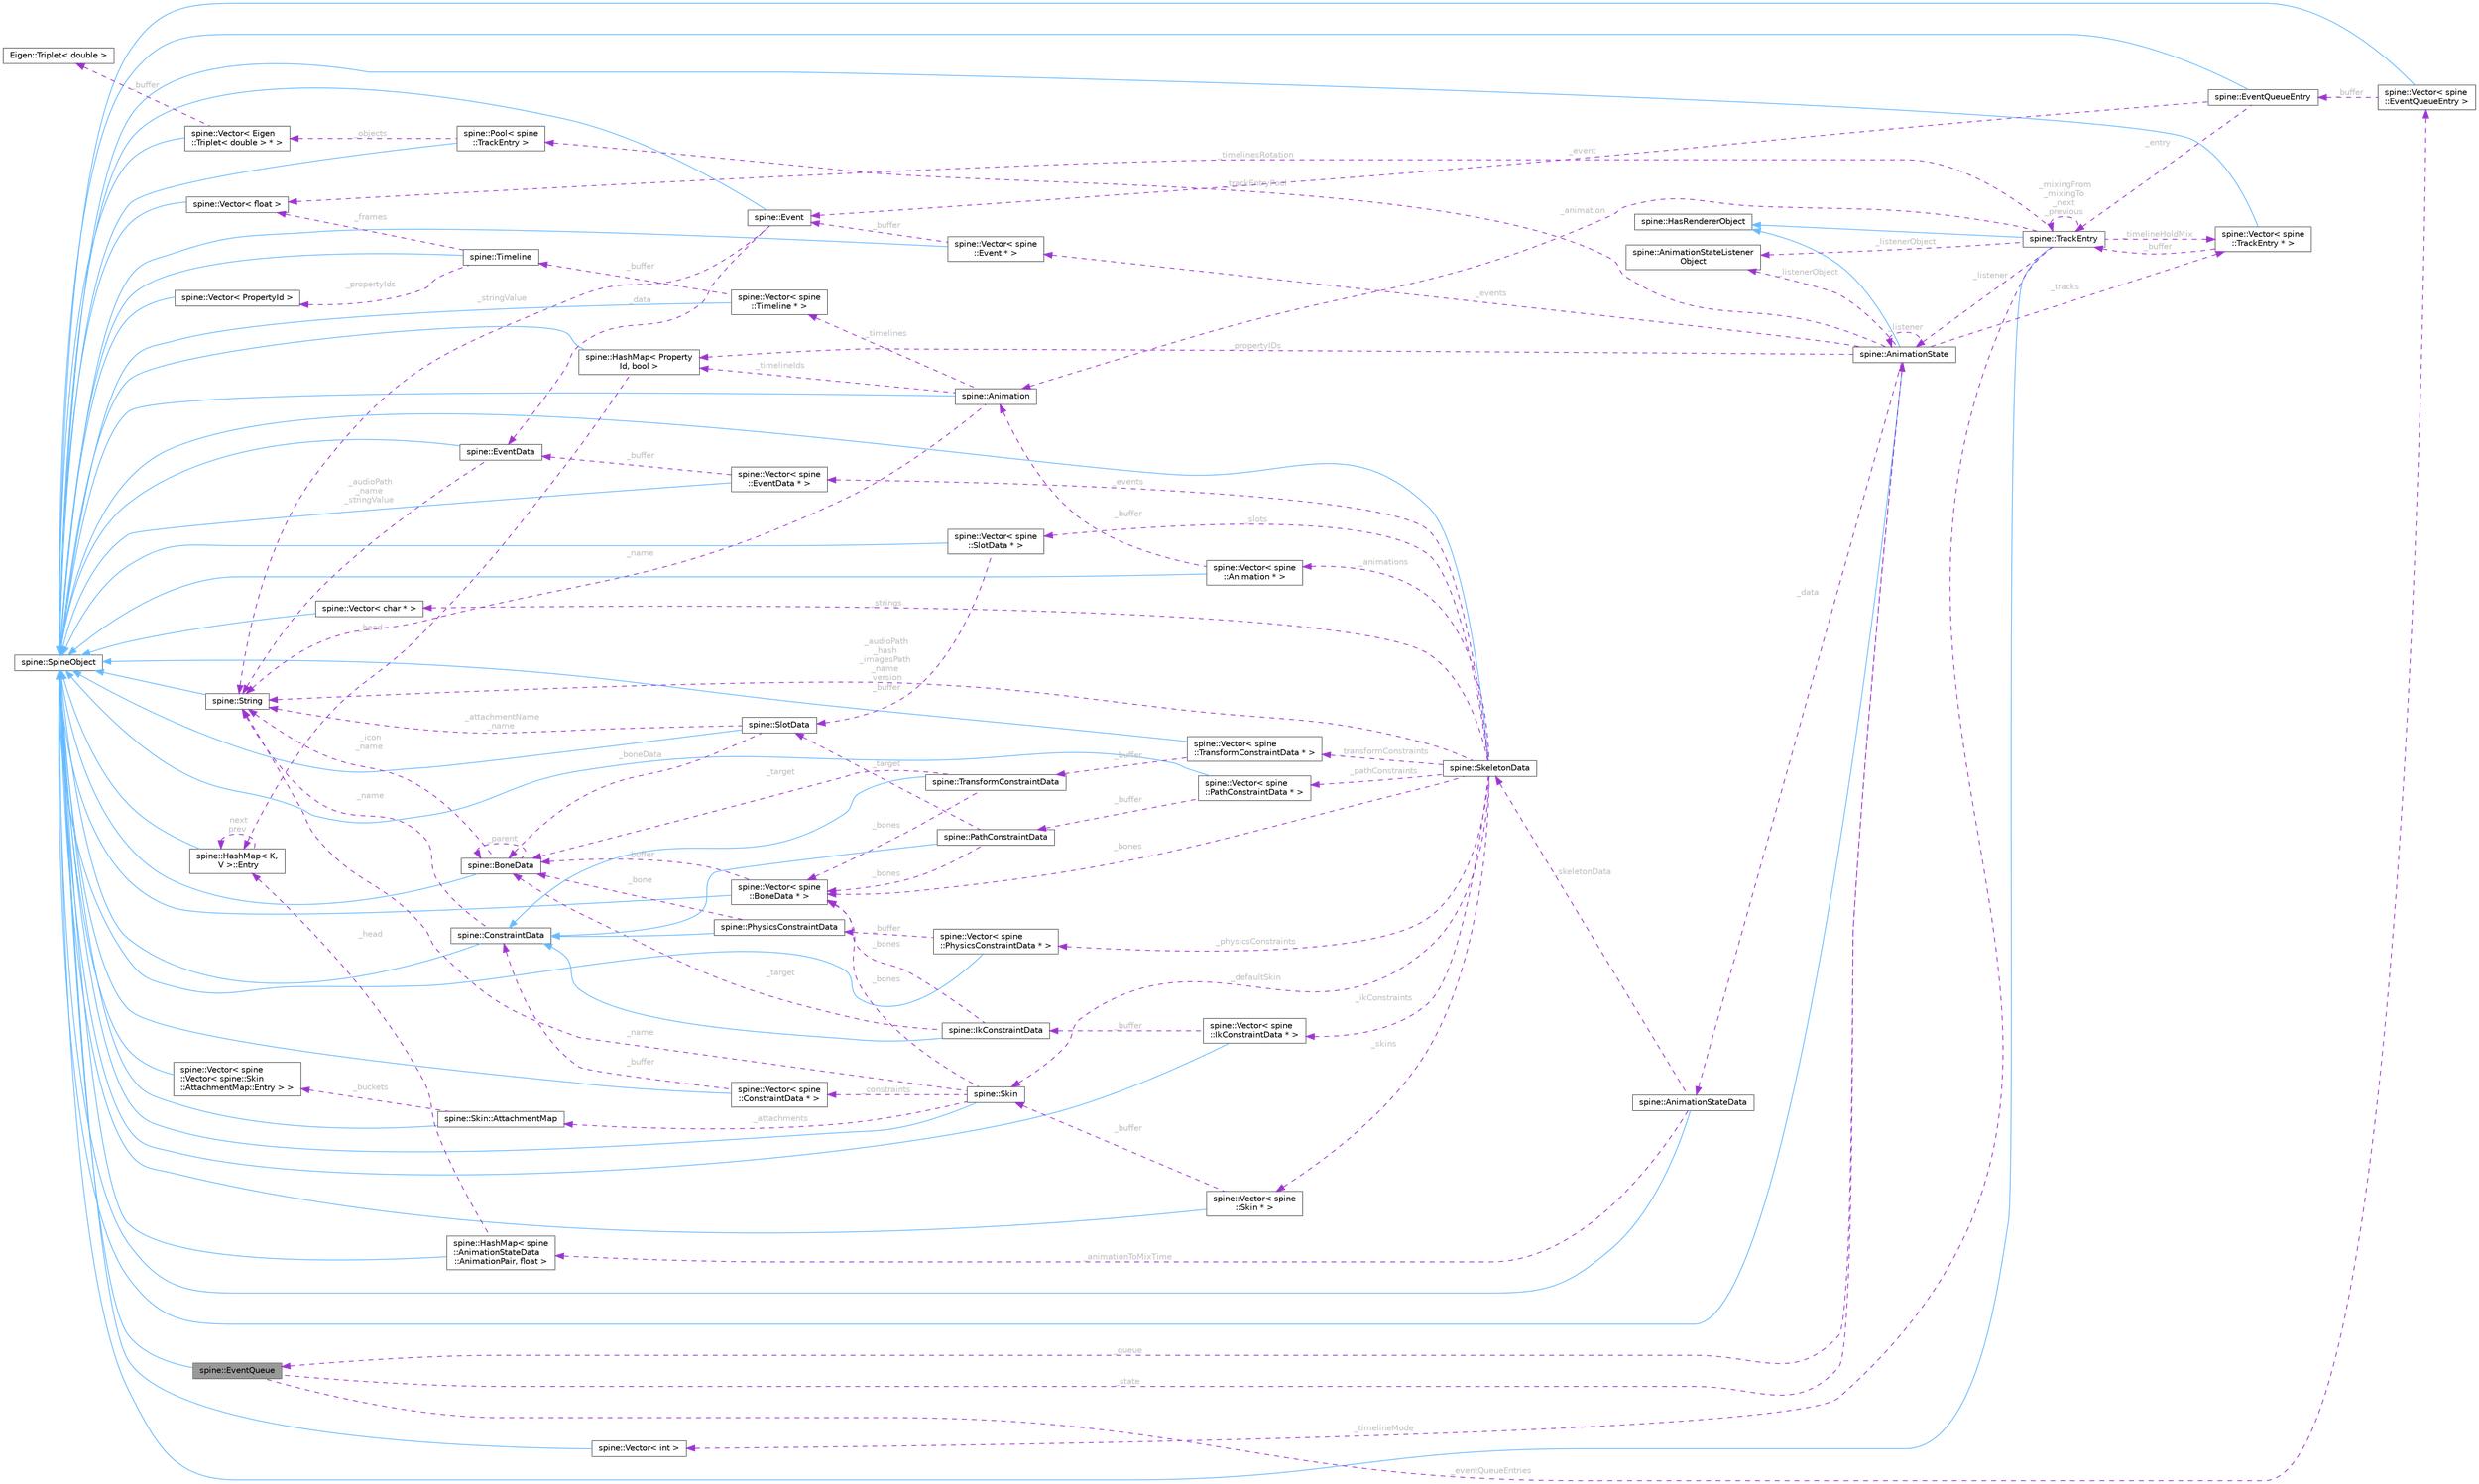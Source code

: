digraph "spine::EventQueue"
{
 // LATEX_PDF_SIZE
  bgcolor="transparent";
  edge [fontname=Helvetica,fontsize=10,labelfontname=Helvetica,labelfontsize=10];
  node [fontname=Helvetica,fontsize=10,shape=box,height=0.2,width=0.4];
  rankdir="LR";
  Node1 [id="Node000001",label="spine::EventQueue",height=0.2,width=0.4,color="gray40", fillcolor="grey60", style="filled", fontcolor="black",tooltip=" "];
  Node2 -> Node1 [id="edge1_Node000001_Node000002",dir="back",color="steelblue1",style="solid",tooltip=" "];
  Node2 [id="Node000002",label="spine::SpineObject",height=0.2,width=0.4,color="gray40", fillcolor="white", style="filled",URL="$classspine_1_1_spine_object.html",tooltip=" "];
  Node3 -> Node1 [id="edge2_Node000001_Node000003",dir="back",color="darkorchid3",style="dashed",tooltip=" ",label=" _eventQueueEntries",fontcolor="grey" ];
  Node3 [id="Node000003",label="spine::Vector\< spine\l::EventQueueEntry \>",height=0.2,width=0.4,color="gray40", fillcolor="white", style="filled",URL="$classspine_1_1_vector.html",tooltip=" "];
  Node2 -> Node3 [id="edge3_Node000003_Node000002",dir="back",color="steelblue1",style="solid",tooltip=" "];
  Node4 -> Node3 [id="edge4_Node000003_Node000004",dir="back",color="darkorchid3",style="dashed",tooltip=" ",label=" _buffer",fontcolor="grey" ];
  Node4 [id="Node000004",label="spine::EventQueueEntry",height=0.2,width=0.4,color="gray40", fillcolor="white", style="filled",URL="$classspine_1_1_event_queue_entry.html",tooltip=" "];
  Node2 -> Node4 [id="edge5_Node000004_Node000002",dir="back",color="steelblue1",style="solid",tooltip=" "];
  Node5 -> Node4 [id="edge6_Node000004_Node000005",dir="back",color="darkorchid3",style="dashed",tooltip=" ",label=" _entry",fontcolor="grey" ];
  Node5 [id="Node000005",label="spine::TrackEntry",height=0.2,width=0.4,color="gray40", fillcolor="white", style="filled",URL="$classspine_1_1_track_entry.html",tooltip="State for the playback of an animation"];
  Node2 -> Node5 [id="edge7_Node000005_Node000002",dir="back",color="steelblue1",style="solid",tooltip=" "];
  Node6 -> Node5 [id="edge8_Node000005_Node000006",dir="back",color="steelblue1",style="solid",tooltip=" "];
  Node6 [id="Node000006",label="spine::HasRendererObject",height=0.2,width=0.4,color="gray40", fillcolor="white", style="filled",URL="$classspine_1_1_has_renderer_object.html",tooltip=" "];
  Node7 -> Node5 [id="edge9_Node000005_Node000007",dir="back",color="darkorchid3",style="dashed",tooltip=" ",label=" _animation",fontcolor="grey" ];
  Node7 [id="Node000007",label="spine::Animation",height=0.2,width=0.4,color="gray40", fillcolor="white", style="filled",URL="$classspine_1_1_animation.html",tooltip=" "];
  Node2 -> Node7 [id="edge10_Node000007_Node000002",dir="back",color="steelblue1",style="solid",tooltip=" "];
  Node8 -> Node7 [id="edge11_Node000007_Node000008",dir="back",color="darkorchid3",style="dashed",tooltip=" ",label=" _timelines",fontcolor="grey" ];
  Node8 [id="Node000008",label="spine::Vector\< spine\l::Timeline * \>",height=0.2,width=0.4,color="gray40", fillcolor="white", style="filled",URL="$classspine_1_1_vector.html",tooltip=" "];
  Node2 -> Node8 [id="edge12_Node000008_Node000002",dir="back",color="steelblue1",style="solid",tooltip=" "];
  Node9 -> Node8 [id="edge13_Node000008_Node000009",dir="back",color="darkorchid3",style="dashed",tooltip=" ",label=" _buffer",fontcolor="grey" ];
  Node9 [id="Node000009",label="spine::Timeline",height=0.2,width=0.4,color="gray40", fillcolor="white", style="filled",URL="$classspine_1_1_timeline.html",tooltip=" "];
  Node2 -> Node9 [id="edge14_Node000009_Node000002",dir="back",color="steelblue1",style="solid",tooltip=" "];
  Node10 -> Node9 [id="edge15_Node000009_Node000010",dir="back",color="darkorchid3",style="dashed",tooltip=" ",label=" _propertyIds",fontcolor="grey" ];
  Node10 [id="Node000010",label="spine::Vector\< PropertyId \>",height=0.2,width=0.4,color="gray40", fillcolor="white", style="filled",URL="$classspine_1_1_vector.html",tooltip=" "];
  Node2 -> Node10 [id="edge16_Node000010_Node000002",dir="back",color="steelblue1",style="solid",tooltip=" "];
  Node11 -> Node9 [id="edge17_Node000009_Node000011",dir="back",color="darkorchid3",style="dashed",tooltip=" ",label=" _frames",fontcolor="grey" ];
  Node11 [id="Node000011",label="spine::Vector\< float \>",height=0.2,width=0.4,color="gray40", fillcolor="white", style="filled",URL="$classspine_1_1_vector.html",tooltip=" "];
  Node2 -> Node11 [id="edge18_Node000011_Node000002",dir="back",color="steelblue1",style="solid",tooltip=" "];
  Node12 -> Node7 [id="edge19_Node000007_Node000012",dir="back",color="darkorchid3",style="dashed",tooltip=" ",label=" _timelineIds",fontcolor="grey" ];
  Node12 [id="Node000012",label="spine::HashMap\< Property\lId, bool \>",height=0.2,width=0.4,color="gray40", fillcolor="white", style="filled",URL="$classspine_1_1_hash_map.html",tooltip=" "];
  Node2 -> Node12 [id="edge20_Node000012_Node000002",dir="back",color="steelblue1",style="solid",tooltip=" "];
  Node13 -> Node12 [id="edge21_Node000012_Node000013",dir="back",color="darkorchid3",style="dashed",tooltip=" ",label=" _head",fontcolor="grey" ];
  Node13 [id="Node000013",label="spine::HashMap\< K,\l V \>::Entry",height=0.2,width=0.4,color="gray40", fillcolor="white", style="filled",URL="$classspine_1_1_hash_map_1_1_entry.html",tooltip=" "];
  Node2 -> Node13 [id="edge22_Node000013_Node000002",dir="back",color="steelblue1",style="solid",tooltip=" "];
  Node13 -> Node13 [id="edge23_Node000013_Node000013",dir="back",color="darkorchid3",style="dashed",tooltip=" ",label=" next\nprev",fontcolor="grey" ];
  Node14 -> Node7 [id="edge24_Node000007_Node000014",dir="back",color="darkorchid3",style="dashed",tooltip=" ",label=" _name",fontcolor="grey" ];
  Node14 [id="Node000014",label="spine::String",height=0.2,width=0.4,color="gray40", fillcolor="white", style="filled",URL="$classspine_1_1_string.html",tooltip=" "];
  Node2 -> Node14 [id="edge25_Node000014_Node000002",dir="back",color="steelblue1",style="solid",tooltip=" "];
  Node5 -> Node5 [id="edge26_Node000005_Node000005",dir="back",color="darkorchid3",style="dashed",tooltip=" ",label=" _mixingFrom\n_mixingTo\n_next\n_previous",fontcolor="grey" ];
  Node15 -> Node5 [id="edge27_Node000005_Node000015",dir="back",color="darkorchid3",style="dashed",tooltip=" ",label=" _timelineMode",fontcolor="grey" ];
  Node15 [id="Node000015",label="spine::Vector\< int \>",height=0.2,width=0.4,color="gray40", fillcolor="white", style="filled",URL="$classspine_1_1_vector.html",tooltip=" "];
  Node2 -> Node15 [id="edge28_Node000015_Node000002",dir="back",color="steelblue1",style="solid",tooltip=" "];
  Node16 -> Node5 [id="edge29_Node000005_Node000016",dir="back",color="darkorchid3",style="dashed",tooltip=" ",label=" _timelineHoldMix",fontcolor="grey" ];
  Node16 [id="Node000016",label="spine::Vector\< spine\l::TrackEntry * \>",height=0.2,width=0.4,color="gray40", fillcolor="white", style="filled",URL="$classspine_1_1_vector.html",tooltip=" "];
  Node2 -> Node16 [id="edge30_Node000016_Node000002",dir="back",color="steelblue1",style="solid",tooltip=" "];
  Node5 -> Node16 [id="edge31_Node000016_Node000005",dir="back",color="darkorchid3",style="dashed",tooltip=" ",label=" _buffer",fontcolor="grey" ];
  Node11 -> Node5 [id="edge32_Node000005_Node000011",dir="back",color="darkorchid3",style="dashed",tooltip=" ",label=" _timelinesRotation",fontcolor="grey" ];
  Node17 -> Node5 [id="edge33_Node000005_Node000017",dir="back",color="darkorchid3",style="dashed",tooltip=" ",label=" _listener",fontcolor="grey" ];
  Node17 [id="Node000017",label="spine::AnimationState",height=0.2,width=0.4,color="gray40", fillcolor="white", style="filled",URL="$classspine_1_1_animation_state.html",tooltip=" "];
  Node2 -> Node17 [id="edge34_Node000017_Node000002",dir="back",color="steelblue1",style="solid",tooltip=" "];
  Node6 -> Node17 [id="edge35_Node000017_Node000006",dir="back",color="steelblue1",style="solid",tooltip=" "];
  Node18 -> Node17 [id="edge36_Node000017_Node000018",dir="back",color="darkorchid3",style="dashed",tooltip=" ",label=" _data",fontcolor="grey" ];
  Node18 [id="Node000018",label="spine::AnimationStateData",height=0.2,width=0.4,color="gray40", fillcolor="white", style="filled",URL="$classspine_1_1_animation_state_data.html",tooltip="Stores mix (crossfade) durations to be applied when AnimationState animations are changed."];
  Node2 -> Node18 [id="edge37_Node000018_Node000002",dir="back",color="steelblue1",style="solid",tooltip=" "];
  Node19 -> Node18 [id="edge38_Node000018_Node000019",dir="back",color="darkorchid3",style="dashed",tooltip=" ",label=" _skeletonData",fontcolor="grey" ];
  Node19 [id="Node000019",label="spine::SkeletonData",height=0.2,width=0.4,color="gray40", fillcolor="white", style="filled",URL="$classspine_1_1_skeleton_data.html",tooltip="Stores the setup pose and all of the stateless data for a skeleton."];
  Node2 -> Node19 [id="edge39_Node000019_Node000002",dir="back",color="steelblue1",style="solid",tooltip=" "];
  Node14 -> Node19 [id="edge40_Node000019_Node000014",dir="back",color="darkorchid3",style="dashed",tooltip=" ",label=" _audioPath\n_hash\n_imagesPath\n_name\n_version",fontcolor="grey" ];
  Node20 -> Node19 [id="edge41_Node000019_Node000020",dir="back",color="darkorchid3",style="dashed",tooltip=" ",label=" _bones",fontcolor="grey" ];
  Node20 [id="Node000020",label="spine::Vector\< spine\l::BoneData * \>",height=0.2,width=0.4,color="gray40", fillcolor="white", style="filled",URL="$classspine_1_1_vector.html",tooltip=" "];
  Node2 -> Node20 [id="edge42_Node000020_Node000002",dir="back",color="steelblue1",style="solid",tooltip=" "];
  Node21 -> Node20 [id="edge43_Node000020_Node000021",dir="back",color="darkorchid3",style="dashed",tooltip=" ",label=" _buffer",fontcolor="grey" ];
  Node21 [id="Node000021",label="spine::BoneData",height=0.2,width=0.4,color="gray40", fillcolor="white", style="filled",URL="$classspine_1_1_bone_data.html",tooltip=" "];
  Node2 -> Node21 [id="edge44_Node000021_Node000002",dir="back",color="steelblue1",style="solid",tooltip=" "];
  Node14 -> Node21 [id="edge45_Node000021_Node000014",dir="back",color="darkorchid3",style="dashed",tooltip=" ",label=" _icon\n_name",fontcolor="grey" ];
  Node21 -> Node21 [id="edge46_Node000021_Node000021",dir="back",color="darkorchid3",style="dashed",tooltip=" ",label=" _parent",fontcolor="grey" ];
  Node22 -> Node19 [id="edge47_Node000019_Node000022",dir="back",color="darkorchid3",style="dashed",tooltip=" ",label=" _slots",fontcolor="grey" ];
  Node22 [id="Node000022",label="spine::Vector\< spine\l::SlotData * \>",height=0.2,width=0.4,color="gray40", fillcolor="white", style="filled",URL="$classspine_1_1_vector.html",tooltip=" "];
  Node2 -> Node22 [id="edge48_Node000022_Node000002",dir="back",color="steelblue1",style="solid",tooltip=" "];
  Node23 -> Node22 [id="edge49_Node000022_Node000023",dir="back",color="darkorchid3",style="dashed",tooltip=" ",label=" _buffer",fontcolor="grey" ];
  Node23 [id="Node000023",label="spine::SlotData",height=0.2,width=0.4,color="gray40", fillcolor="white", style="filled",URL="$classspine_1_1_slot_data.html",tooltip=" "];
  Node2 -> Node23 [id="edge50_Node000023_Node000002",dir="back",color="steelblue1",style="solid",tooltip=" "];
  Node14 -> Node23 [id="edge51_Node000023_Node000014",dir="back",color="darkorchid3",style="dashed",tooltip=" ",label=" _attachmentName\n_name",fontcolor="grey" ];
  Node21 -> Node23 [id="edge52_Node000023_Node000021",dir="back",color="darkorchid3",style="dashed",tooltip=" ",label=" _boneData",fontcolor="grey" ];
  Node24 -> Node19 [id="edge53_Node000019_Node000024",dir="back",color="darkorchid3",style="dashed",tooltip=" ",label=" _skins",fontcolor="grey" ];
  Node24 [id="Node000024",label="spine::Vector\< spine\l::Skin * \>",height=0.2,width=0.4,color="gray40", fillcolor="white", style="filled",URL="$classspine_1_1_vector.html",tooltip=" "];
  Node2 -> Node24 [id="edge54_Node000024_Node000002",dir="back",color="steelblue1",style="solid",tooltip=" "];
  Node25 -> Node24 [id="edge55_Node000024_Node000025",dir="back",color="darkorchid3",style="dashed",tooltip=" ",label=" _buffer",fontcolor="grey" ];
  Node25 [id="Node000025",label="spine::Skin",height=0.2,width=0.4,color="gray40", fillcolor="white", style="filled",URL="$classspine_1_1_skin.html",tooltip=" "];
  Node2 -> Node25 [id="edge56_Node000025_Node000002",dir="back",color="steelblue1",style="solid",tooltip=" "];
  Node14 -> Node25 [id="edge57_Node000025_Node000014",dir="back",color="darkorchid3",style="dashed",tooltip=" ",label=" _name",fontcolor="grey" ];
  Node26 -> Node25 [id="edge58_Node000025_Node000026",dir="back",color="darkorchid3",style="dashed",tooltip=" ",label=" _attachments",fontcolor="grey" ];
  Node26 [id="Node000026",label="spine::Skin::AttachmentMap",height=0.2,width=0.4,color="gray40", fillcolor="white", style="filled",URL="$classspine_1_1_skin_1_1_attachment_map.html",tooltip=" "];
  Node2 -> Node26 [id="edge59_Node000026_Node000002",dir="back",color="steelblue1",style="solid",tooltip=" "];
  Node27 -> Node26 [id="edge60_Node000026_Node000027",dir="back",color="darkorchid3",style="dashed",tooltip=" ",label=" _buckets",fontcolor="grey" ];
  Node27 [id="Node000027",label="spine::Vector\< spine\l::Vector\< spine::Skin\l::AttachmentMap::Entry \> \>",height=0.2,width=0.4,color="gray40", fillcolor="white", style="filled",URL="$classspine_1_1_vector.html",tooltip=" "];
  Node2 -> Node27 [id="edge61_Node000027_Node000002",dir="back",color="steelblue1",style="solid",tooltip=" "];
  Node20 -> Node25 [id="edge62_Node000025_Node000020",dir="back",color="darkorchid3",style="dashed",tooltip=" ",label=" _bones",fontcolor="grey" ];
  Node28 -> Node25 [id="edge63_Node000025_Node000028",dir="back",color="darkorchid3",style="dashed",tooltip=" ",label=" _constraints",fontcolor="grey" ];
  Node28 [id="Node000028",label="spine::Vector\< spine\l::ConstraintData * \>",height=0.2,width=0.4,color="gray40", fillcolor="white", style="filled",URL="$classspine_1_1_vector.html",tooltip=" "];
  Node2 -> Node28 [id="edge64_Node000028_Node000002",dir="back",color="steelblue1",style="solid",tooltip=" "];
  Node29 -> Node28 [id="edge65_Node000028_Node000029",dir="back",color="darkorchid3",style="dashed",tooltip=" ",label=" _buffer",fontcolor="grey" ];
  Node29 [id="Node000029",label="spine::ConstraintData",height=0.2,width=0.4,color="gray40", fillcolor="white", style="filled",URL="$classspine_1_1_constraint_data.html",tooltip="The interface for all constraints."];
  Node2 -> Node29 [id="edge66_Node000029_Node000002",dir="back",color="steelblue1",style="solid",tooltip=" "];
  Node14 -> Node29 [id="edge67_Node000029_Node000014",dir="back",color="darkorchid3",style="dashed",tooltip=" ",label=" _name",fontcolor="grey" ];
  Node25 -> Node19 [id="edge68_Node000019_Node000025",dir="back",color="darkorchid3",style="dashed",tooltip=" ",label=" _defaultSkin",fontcolor="grey" ];
  Node30 -> Node19 [id="edge69_Node000019_Node000030",dir="back",color="darkorchid3",style="dashed",tooltip=" ",label=" _events",fontcolor="grey" ];
  Node30 [id="Node000030",label="spine::Vector\< spine\l::EventData * \>",height=0.2,width=0.4,color="gray40", fillcolor="white", style="filled",URL="$classspine_1_1_vector.html",tooltip=" "];
  Node2 -> Node30 [id="edge70_Node000030_Node000002",dir="back",color="steelblue1",style="solid",tooltip=" "];
  Node31 -> Node30 [id="edge71_Node000030_Node000031",dir="back",color="darkorchid3",style="dashed",tooltip=" ",label=" _buffer",fontcolor="grey" ];
  Node31 [id="Node000031",label="spine::EventData",height=0.2,width=0.4,color="gray40", fillcolor="white", style="filled",URL="$classspine_1_1_event_data.html",tooltip="Stores the setup pose values for an Event."];
  Node2 -> Node31 [id="edge72_Node000031_Node000002",dir="back",color="steelblue1",style="solid",tooltip=" "];
  Node14 -> Node31 [id="edge73_Node000031_Node000014",dir="back",color="darkorchid3",style="dashed",tooltip=" ",label=" _audioPath\n_name\n_stringValue",fontcolor="grey" ];
  Node32 -> Node19 [id="edge74_Node000019_Node000032",dir="back",color="darkorchid3",style="dashed",tooltip=" ",label=" _animations",fontcolor="grey" ];
  Node32 [id="Node000032",label="spine::Vector\< spine\l::Animation * \>",height=0.2,width=0.4,color="gray40", fillcolor="white", style="filled",URL="$classspine_1_1_vector.html",tooltip=" "];
  Node2 -> Node32 [id="edge75_Node000032_Node000002",dir="back",color="steelblue1",style="solid",tooltip=" "];
  Node7 -> Node32 [id="edge76_Node000032_Node000007",dir="back",color="darkorchid3",style="dashed",tooltip=" ",label=" _buffer",fontcolor="grey" ];
  Node33 -> Node19 [id="edge77_Node000019_Node000033",dir="back",color="darkorchid3",style="dashed",tooltip=" ",label=" _ikConstraints",fontcolor="grey" ];
  Node33 [id="Node000033",label="spine::Vector\< spine\l::IkConstraintData * \>",height=0.2,width=0.4,color="gray40", fillcolor="white", style="filled",URL="$classspine_1_1_vector.html",tooltip=" "];
  Node2 -> Node33 [id="edge78_Node000033_Node000002",dir="back",color="steelblue1",style="solid",tooltip=" "];
  Node34 -> Node33 [id="edge79_Node000033_Node000034",dir="back",color="darkorchid3",style="dashed",tooltip=" ",label=" _buffer",fontcolor="grey" ];
  Node34 [id="Node000034",label="spine::IkConstraintData",height=0.2,width=0.4,color="gray40", fillcolor="white", style="filled",URL="$classspine_1_1_ik_constraint_data.html",tooltip=" "];
  Node29 -> Node34 [id="edge80_Node000034_Node000029",dir="back",color="steelblue1",style="solid",tooltip=" "];
  Node20 -> Node34 [id="edge81_Node000034_Node000020",dir="back",color="darkorchid3",style="dashed",tooltip=" ",label=" _bones",fontcolor="grey" ];
  Node21 -> Node34 [id="edge82_Node000034_Node000021",dir="back",color="darkorchid3",style="dashed",tooltip=" ",label=" _target",fontcolor="grey" ];
  Node35 -> Node19 [id="edge83_Node000019_Node000035",dir="back",color="darkorchid3",style="dashed",tooltip=" ",label=" _transformConstraints",fontcolor="grey" ];
  Node35 [id="Node000035",label="spine::Vector\< spine\l::TransformConstraintData * \>",height=0.2,width=0.4,color="gray40", fillcolor="white", style="filled",URL="$classspine_1_1_vector.html",tooltip=" "];
  Node2 -> Node35 [id="edge84_Node000035_Node000002",dir="back",color="steelblue1",style="solid",tooltip=" "];
  Node36 -> Node35 [id="edge85_Node000035_Node000036",dir="back",color="darkorchid3",style="dashed",tooltip=" ",label=" _buffer",fontcolor="grey" ];
  Node36 [id="Node000036",label="spine::TransformConstraintData",height=0.2,width=0.4,color="gray40", fillcolor="white", style="filled",URL="$classspine_1_1_transform_constraint_data.html",tooltip=" "];
  Node29 -> Node36 [id="edge86_Node000036_Node000029",dir="back",color="steelblue1",style="solid",tooltip=" "];
  Node20 -> Node36 [id="edge87_Node000036_Node000020",dir="back",color="darkorchid3",style="dashed",tooltip=" ",label=" _bones",fontcolor="grey" ];
  Node21 -> Node36 [id="edge88_Node000036_Node000021",dir="back",color="darkorchid3",style="dashed",tooltip=" ",label=" _target",fontcolor="grey" ];
  Node37 -> Node19 [id="edge89_Node000019_Node000037",dir="back",color="darkorchid3",style="dashed",tooltip=" ",label=" _pathConstraints",fontcolor="grey" ];
  Node37 [id="Node000037",label="spine::Vector\< spine\l::PathConstraintData * \>",height=0.2,width=0.4,color="gray40", fillcolor="white", style="filled",URL="$classspine_1_1_vector.html",tooltip=" "];
  Node2 -> Node37 [id="edge90_Node000037_Node000002",dir="back",color="steelblue1",style="solid",tooltip=" "];
  Node38 -> Node37 [id="edge91_Node000037_Node000038",dir="back",color="darkorchid3",style="dashed",tooltip=" ",label=" _buffer",fontcolor="grey" ];
  Node38 [id="Node000038",label="spine::PathConstraintData",height=0.2,width=0.4,color="gray40", fillcolor="white", style="filled",URL="$classspine_1_1_path_constraint_data.html",tooltip=" "];
  Node29 -> Node38 [id="edge92_Node000038_Node000029",dir="back",color="steelblue1",style="solid",tooltip=" "];
  Node20 -> Node38 [id="edge93_Node000038_Node000020",dir="back",color="darkorchid3",style="dashed",tooltip=" ",label=" _bones",fontcolor="grey" ];
  Node23 -> Node38 [id="edge94_Node000038_Node000023",dir="back",color="darkorchid3",style="dashed",tooltip=" ",label=" _target",fontcolor="grey" ];
  Node39 -> Node19 [id="edge95_Node000019_Node000039",dir="back",color="darkorchid3",style="dashed",tooltip=" ",label=" _physicsConstraints",fontcolor="grey" ];
  Node39 [id="Node000039",label="spine::Vector\< spine\l::PhysicsConstraintData * \>",height=0.2,width=0.4,color="gray40", fillcolor="white", style="filled",URL="$classspine_1_1_vector.html",tooltip=" "];
  Node2 -> Node39 [id="edge96_Node000039_Node000002",dir="back",color="steelblue1",style="solid",tooltip=" "];
  Node40 -> Node39 [id="edge97_Node000039_Node000040",dir="back",color="darkorchid3",style="dashed",tooltip=" ",label=" _buffer",fontcolor="grey" ];
  Node40 [id="Node000040",label="spine::PhysicsConstraintData",height=0.2,width=0.4,color="gray40", fillcolor="white", style="filled",URL="$classspine_1_1_physics_constraint_data.html",tooltip=" "];
  Node29 -> Node40 [id="edge98_Node000040_Node000029",dir="back",color="steelblue1",style="solid",tooltip=" "];
  Node21 -> Node40 [id="edge99_Node000040_Node000021",dir="back",color="darkorchid3",style="dashed",tooltip=" ",label=" _bone",fontcolor="grey" ];
  Node41 -> Node19 [id="edge100_Node000019_Node000041",dir="back",color="darkorchid3",style="dashed",tooltip=" ",label=" _strings",fontcolor="grey" ];
  Node41 [id="Node000041",label="spine::Vector\< char * \>",height=0.2,width=0.4,color="gray40", fillcolor="white", style="filled",URL="$classspine_1_1_vector.html",tooltip=" "];
  Node2 -> Node41 [id="edge101_Node000041_Node000002",dir="back",color="steelblue1",style="solid",tooltip=" "];
  Node42 -> Node18 [id="edge102_Node000018_Node000042",dir="back",color="darkorchid3",style="dashed",tooltip=" ",label=" _animationToMixTime",fontcolor="grey" ];
  Node42 [id="Node000042",label="spine::HashMap\< spine\l::AnimationStateData\l::AnimationPair, float \>",height=0.2,width=0.4,color="gray40", fillcolor="white", style="filled",URL="$classspine_1_1_hash_map.html",tooltip=" "];
  Node2 -> Node42 [id="edge103_Node000042_Node000002",dir="back",color="steelblue1",style="solid",tooltip=" "];
  Node13 -> Node42 [id="edge104_Node000042_Node000013",dir="back",color="darkorchid3",style="dashed",tooltip=" ",label=" _head",fontcolor="grey" ];
  Node43 -> Node17 [id="edge105_Node000017_Node000043",dir="back",color="darkorchid3",style="dashed",tooltip=" ",label=" _trackEntryPool",fontcolor="grey" ];
  Node43 [id="Node000043",label="spine::Pool\< spine\l::TrackEntry \>",height=0.2,width=0.4,color="gray40", fillcolor="white", style="filled",URL="$classspine_1_1_pool.html",tooltip=" "];
  Node2 -> Node43 [id="edge106_Node000043_Node000002",dir="back",color="steelblue1",style="solid",tooltip=" "];
  Node44 -> Node43 [id="edge107_Node000043_Node000044",dir="back",color="darkorchid3",style="dashed",tooltip=" ",label=" _objects",fontcolor="grey" ];
  Node44 [id="Node000044",label="spine::Vector\< Eigen\l::Triplet\< double \> * \>",height=0.2,width=0.4,color="gray40", fillcolor="white", style="filled",URL="$classspine_1_1_vector.html",tooltip=" "];
  Node2 -> Node44 [id="edge108_Node000044_Node000002",dir="back",color="steelblue1",style="solid",tooltip=" "];
  Node45 -> Node44 [id="edge109_Node000044_Node000045",dir="back",color="darkorchid3",style="dashed",tooltip=" ",label=" _buffer",fontcolor="grey" ];
  Node45 [id="Node000045",label="Eigen::Triplet\< double \>",height=0.2,width=0.4,color="gray40", fillcolor="white", style="filled",URL="$class_eigen_1_1_triplet.html",tooltip=" "];
  Node16 -> Node17 [id="edge110_Node000017_Node000016",dir="back",color="darkorchid3",style="dashed",tooltip=" ",label=" _tracks",fontcolor="grey" ];
  Node46 -> Node17 [id="edge111_Node000017_Node000046",dir="back",color="darkorchid3",style="dashed",tooltip=" ",label=" _events",fontcolor="grey" ];
  Node46 [id="Node000046",label="spine::Vector\< spine\l::Event * \>",height=0.2,width=0.4,color="gray40", fillcolor="white", style="filled",URL="$classspine_1_1_vector.html",tooltip=" "];
  Node2 -> Node46 [id="edge112_Node000046_Node000002",dir="back",color="steelblue1",style="solid",tooltip=" "];
  Node47 -> Node46 [id="edge113_Node000046_Node000047",dir="back",color="darkorchid3",style="dashed",tooltip=" ",label=" _buffer",fontcolor="grey" ];
  Node47 [id="Node000047",label="spine::Event",height=0.2,width=0.4,color="gray40", fillcolor="white", style="filled",URL="$classspine_1_1_event.html",tooltip="Stores the current pose values for an Event."];
  Node2 -> Node47 [id="edge114_Node000047_Node000002",dir="back",color="steelblue1",style="solid",tooltip=" "];
  Node31 -> Node47 [id="edge115_Node000047_Node000031",dir="back",color="darkorchid3",style="dashed",tooltip=" ",label=" _data",fontcolor="grey" ];
  Node14 -> Node47 [id="edge116_Node000047_Node000014",dir="back",color="darkorchid3",style="dashed",tooltip=" ",label=" _stringValue",fontcolor="grey" ];
  Node1 -> Node17 [id="edge117_Node000017_Node000001",dir="back",color="darkorchid3",style="dashed",tooltip=" ",label=" _queue",fontcolor="grey" ];
  Node12 -> Node17 [id="edge118_Node000017_Node000012",dir="back",color="darkorchid3",style="dashed",tooltip=" ",label=" _propertyIDs",fontcolor="grey" ];
  Node17 -> Node17 [id="edge119_Node000017_Node000017",dir="back",color="darkorchid3",style="dashed",tooltip=" ",label=" _listener",fontcolor="grey" ];
  Node48 -> Node17 [id="edge120_Node000017_Node000048",dir="back",color="darkorchid3",style="dashed",tooltip=" ",label=" _listenerObject",fontcolor="grey" ];
  Node48 [id="Node000048",label="spine::AnimationStateListener\lObject",height=0.2,width=0.4,color="gray40", fillcolor="white", style="filled",URL="$classspine_1_1_animation_state_listener_object.html",tooltip="Abstract class to inherit from to create a callback object"];
  Node48 -> Node5 [id="edge121_Node000005_Node000048",dir="back",color="darkorchid3",style="dashed",tooltip=" ",label=" _listenerObject",fontcolor="grey" ];
  Node47 -> Node4 [id="edge122_Node000004_Node000047",dir="back",color="darkorchid3",style="dashed",tooltip=" ",label=" _event",fontcolor="grey" ];
  Node17 -> Node1 [id="edge123_Node000001_Node000017",dir="back",color="darkorchid3",style="dashed",tooltip=" ",label=" _state",fontcolor="grey" ];
}
